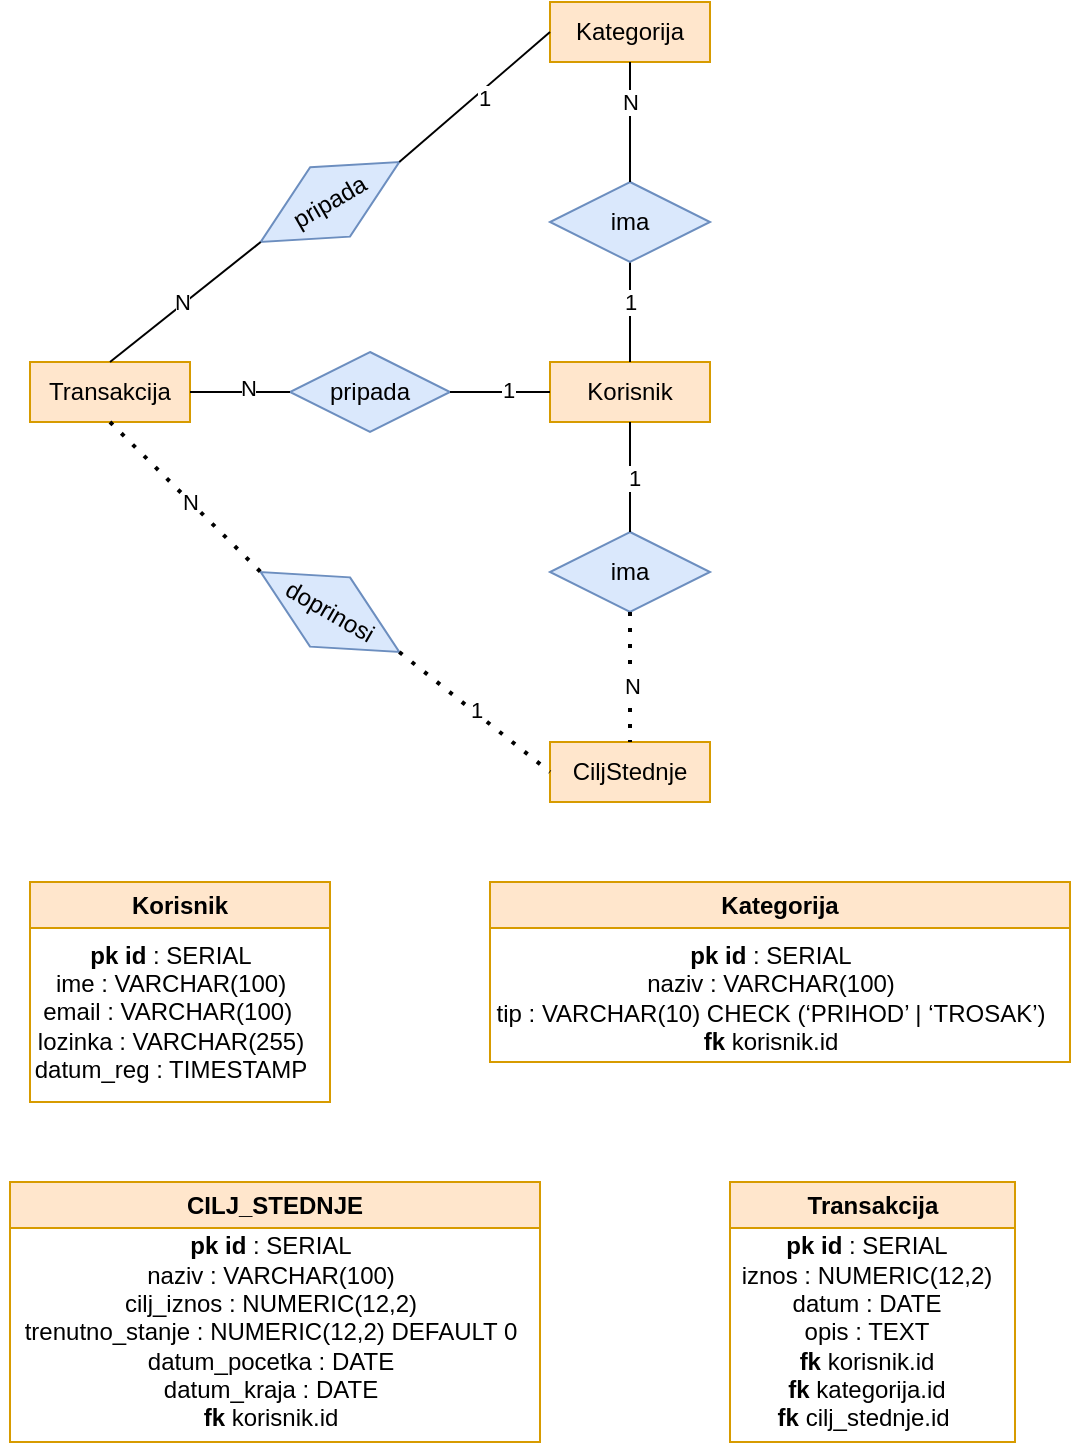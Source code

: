 <mxfile version="28.2.0">
  <diagram name="Page-1" id="_s5jUYWdA_LruoprnHJg">
    <mxGraphModel dx="1383" dy="751" grid="1" gridSize="10" guides="1" tooltips="1" connect="1" arrows="1" fold="1" page="1" pageScale="1" pageWidth="827" pageHeight="1169" math="0" shadow="0">
      <root>
        <mxCell id="0" />
        <mxCell id="1" parent="0" />
        <mxCell id="VaS0aEj0p-OVgq9nCMo2-2" value="Korisnik" style="rounded=0;whiteSpace=wrap;html=1;fillColor=#ffe6cc;strokeColor=#d79b00;" vertex="1" parent="1">
          <mxGeometry x="360" y="460" width="80" height="30" as="geometry" />
        </mxCell>
        <mxCell id="VaS0aEj0p-OVgq9nCMo2-3" value="" style="endArrow=none;html=1;rounded=0;entryX=0.5;entryY=0;entryDx=0;entryDy=0;exitX=0.5;exitY=1;exitDx=0;exitDy=0;" edge="1" parent="1" source="VaS0aEj0p-OVgq9nCMo2-5" target="VaS0aEj0p-OVgq9nCMo2-2">
          <mxGeometry width="50" height="50" relative="1" as="geometry">
            <mxPoint x="400" y="410" as="sourcePoint" />
            <mxPoint x="370" y="460" as="targetPoint" />
          </mxGeometry>
        </mxCell>
        <mxCell id="VaS0aEj0p-OVgq9nCMo2-6" value="1" style="edgeLabel;html=1;align=center;verticalAlign=middle;resizable=0;points=[];" vertex="1" connectable="0" parent="VaS0aEj0p-OVgq9nCMo2-3">
          <mxGeometry x="-0.2" relative="1" as="geometry">
            <mxPoint as="offset" />
          </mxGeometry>
        </mxCell>
        <mxCell id="VaS0aEj0p-OVgq9nCMo2-5" value="ima" style="rhombus;whiteSpace=wrap;html=1;fillColor=#dae8fc;strokeColor=#6c8ebf;" vertex="1" parent="1">
          <mxGeometry x="360" y="370" width="80" height="40" as="geometry" />
        </mxCell>
        <mxCell id="VaS0aEj0p-OVgq9nCMo2-8" value="Kategorija" style="rounded=0;whiteSpace=wrap;html=1;fillColor=#ffe6cc;strokeColor=#d79b00;" vertex="1" parent="1">
          <mxGeometry x="360" y="280" width="80" height="30" as="geometry" />
        </mxCell>
        <mxCell id="VaS0aEj0p-OVgq9nCMo2-9" value="" style="endArrow=none;html=1;rounded=0;entryX=0.5;entryY=0;entryDx=0;entryDy=0;exitX=0.5;exitY=1;exitDx=0;exitDy=0;" edge="1" parent="1" source="VaS0aEj0p-OVgq9nCMo2-8" target="VaS0aEj0p-OVgq9nCMo2-5">
          <mxGeometry width="50" height="50" relative="1" as="geometry">
            <mxPoint x="320" y="510" as="sourcePoint" />
            <mxPoint x="370" y="460" as="targetPoint" />
          </mxGeometry>
        </mxCell>
        <mxCell id="VaS0aEj0p-OVgq9nCMo2-10" value="N" style="edgeLabel;html=1;align=center;verticalAlign=middle;resizable=0;points=[];" vertex="1" connectable="0" parent="VaS0aEj0p-OVgq9nCMo2-9">
          <mxGeometry x="-0.333" relative="1" as="geometry">
            <mxPoint as="offset" />
          </mxGeometry>
        </mxCell>
        <mxCell id="VaS0aEj0p-OVgq9nCMo2-11" value="Transakcija" style="rounded=0;whiteSpace=wrap;html=1;fillColor=#ffe6cc;strokeColor=#d79b00;" vertex="1" parent="1">
          <mxGeometry x="100" y="460" width="80" height="30" as="geometry" />
        </mxCell>
        <mxCell id="VaS0aEj0p-OVgq9nCMo2-12" value="pripada" style="rhombus;whiteSpace=wrap;html=1;fillColor=#dae8fc;strokeColor=#6c8ebf;" vertex="1" parent="1">
          <mxGeometry x="230" y="455" width="80" height="40" as="geometry" />
        </mxCell>
        <mxCell id="VaS0aEj0p-OVgq9nCMo2-13" value="" style="endArrow=none;html=1;rounded=0;exitX=1;exitY=0.5;exitDx=0;exitDy=0;entryX=0;entryY=0.5;entryDx=0;entryDy=0;" edge="1" parent="1" source="VaS0aEj0p-OVgq9nCMo2-12" target="VaS0aEj0p-OVgq9nCMo2-2">
          <mxGeometry width="50" height="50" relative="1" as="geometry">
            <mxPoint x="320" y="510" as="sourcePoint" />
            <mxPoint x="370" y="460" as="targetPoint" />
          </mxGeometry>
        </mxCell>
        <mxCell id="VaS0aEj0p-OVgq9nCMo2-15" value="1" style="edgeLabel;html=1;align=center;verticalAlign=middle;resizable=0;points=[];" vertex="1" connectable="0" parent="VaS0aEj0p-OVgq9nCMo2-13">
          <mxGeometry x="0.16" y="1" relative="1" as="geometry">
            <mxPoint as="offset" />
          </mxGeometry>
        </mxCell>
        <mxCell id="VaS0aEj0p-OVgq9nCMo2-14" value="" style="endArrow=none;html=1;rounded=0;exitX=1;exitY=0.5;exitDx=0;exitDy=0;entryX=0;entryY=0.5;entryDx=0;entryDy=0;" edge="1" parent="1" source="VaS0aEj0p-OVgq9nCMo2-11" target="VaS0aEj0p-OVgq9nCMo2-12">
          <mxGeometry width="50" height="50" relative="1" as="geometry">
            <mxPoint x="320" y="510" as="sourcePoint" />
            <mxPoint x="370" y="460" as="targetPoint" />
          </mxGeometry>
        </mxCell>
        <mxCell id="VaS0aEj0p-OVgq9nCMo2-16" value="N" style="edgeLabel;html=1;align=center;verticalAlign=middle;resizable=0;points=[];" vertex="1" connectable="0" parent="VaS0aEj0p-OVgq9nCMo2-14">
          <mxGeometry x="0.16" y="2" relative="1" as="geometry">
            <mxPoint as="offset" />
          </mxGeometry>
        </mxCell>
        <mxCell id="VaS0aEj0p-OVgq9nCMo2-17" value="ima" style="rhombus;whiteSpace=wrap;html=1;fillColor=#dae8fc;strokeColor=#6c8ebf;" vertex="1" parent="1">
          <mxGeometry x="360" y="545" width="80" height="40" as="geometry" />
        </mxCell>
        <mxCell id="VaS0aEj0p-OVgq9nCMo2-19" value="pripada" style="rhombus;whiteSpace=wrap;html=1;fillColor=#dae8fc;strokeColor=#6c8ebf;direction=east;rotation=-30;" vertex="1" parent="1">
          <mxGeometry x="210" y="360" width="80" height="40" as="geometry" />
        </mxCell>
        <mxCell id="VaS0aEj0p-OVgq9nCMo2-21" value="CiljStednje" style="rounded=0;whiteSpace=wrap;html=1;fillColor=#ffe6cc;strokeColor=#d79b00;" vertex="1" parent="1">
          <mxGeometry x="360" y="650" width="80" height="30" as="geometry" />
        </mxCell>
        <mxCell id="VaS0aEj0p-OVgq9nCMo2-23" value="" style="endArrow=none;html=1;rounded=0;exitX=0.5;exitY=0;exitDx=0;exitDy=0;entryX=0;entryY=0.5;entryDx=0;entryDy=0;" edge="1" parent="1" source="VaS0aEj0p-OVgq9nCMo2-11" target="VaS0aEj0p-OVgq9nCMo2-19">
          <mxGeometry width="50" height="50" relative="1" as="geometry">
            <mxPoint x="320" y="510" as="sourcePoint" />
            <mxPoint x="370" y="460" as="targetPoint" />
          </mxGeometry>
        </mxCell>
        <mxCell id="VaS0aEj0p-OVgq9nCMo2-33" value="N" style="edgeLabel;html=1;align=center;verticalAlign=middle;resizable=0;points=[];" vertex="1" connectable="0" parent="VaS0aEj0p-OVgq9nCMo2-23">
          <mxGeometry x="-0.027" y="1" relative="1" as="geometry">
            <mxPoint as="offset" />
          </mxGeometry>
        </mxCell>
        <mxCell id="VaS0aEj0p-OVgq9nCMo2-25" value="" style="endArrow=none;html=1;rounded=0;exitX=1;exitY=0.5;exitDx=0;exitDy=0;entryX=0;entryY=0.5;entryDx=0;entryDy=0;" edge="1" parent="1" source="VaS0aEj0p-OVgq9nCMo2-19" target="VaS0aEj0p-OVgq9nCMo2-8">
          <mxGeometry width="50" height="50" relative="1" as="geometry">
            <mxPoint x="320" y="510" as="sourcePoint" />
            <mxPoint x="370" y="460" as="targetPoint" />
          </mxGeometry>
        </mxCell>
        <mxCell id="VaS0aEj0p-OVgq9nCMo2-32" value="1" style="edgeLabel;html=1;align=center;verticalAlign=middle;resizable=0;points=[];" vertex="1" connectable="0" parent="VaS0aEj0p-OVgq9nCMo2-25">
          <mxGeometry x="0.078" y="-3" relative="1" as="geometry">
            <mxPoint as="offset" />
          </mxGeometry>
        </mxCell>
        <mxCell id="VaS0aEj0p-OVgq9nCMo2-26" value="" style="endArrow=none;html=1;rounded=0;exitX=0.5;exitY=1;exitDx=0;exitDy=0;entryX=0.5;entryY=0;entryDx=0;entryDy=0;" edge="1" parent="1" source="VaS0aEj0p-OVgq9nCMo2-2" target="VaS0aEj0p-OVgq9nCMo2-17">
          <mxGeometry width="50" height="50" relative="1" as="geometry">
            <mxPoint x="320" y="510" as="sourcePoint" />
            <mxPoint x="370" y="460" as="targetPoint" />
          </mxGeometry>
        </mxCell>
        <mxCell id="VaS0aEj0p-OVgq9nCMo2-28" value="1" style="edgeLabel;html=1;align=center;verticalAlign=middle;resizable=0;points=[];" vertex="1" connectable="0" parent="VaS0aEj0p-OVgq9nCMo2-26">
          <mxGeometry x="0.025" y="2" relative="1" as="geometry">
            <mxPoint as="offset" />
          </mxGeometry>
        </mxCell>
        <mxCell id="VaS0aEj0p-OVgq9nCMo2-30" value="" style="endArrow=none;dashed=1;html=1;dashPattern=1 3;strokeWidth=2;rounded=0;exitX=0.5;exitY=1;exitDx=0;exitDy=0;entryX=0.5;entryY=0;entryDx=0;entryDy=0;" edge="1" parent="1" source="VaS0aEj0p-OVgq9nCMo2-17" target="VaS0aEj0p-OVgq9nCMo2-21">
          <mxGeometry width="50" height="50" relative="1" as="geometry">
            <mxPoint x="320" y="510" as="sourcePoint" />
            <mxPoint x="370" y="460" as="targetPoint" />
          </mxGeometry>
        </mxCell>
        <mxCell id="VaS0aEj0p-OVgq9nCMo2-31" value="N" style="edgeLabel;html=1;align=center;verticalAlign=middle;resizable=0;points=[];" vertex="1" connectable="0" parent="VaS0aEj0p-OVgq9nCMo2-30">
          <mxGeometry x="0.125" y="1" relative="1" as="geometry">
            <mxPoint as="offset" />
          </mxGeometry>
        </mxCell>
        <mxCell id="VaS0aEj0p-OVgq9nCMo2-34" value="doprinosi" style="rhombus;whiteSpace=wrap;html=1;fillColor=#dae8fc;strokeColor=#6c8ebf;rotation=30;" vertex="1" parent="1">
          <mxGeometry x="210" y="565" width="80" height="40" as="geometry" />
        </mxCell>
        <mxCell id="VaS0aEj0p-OVgq9nCMo2-35" value="N" style="endArrow=none;dashed=1;html=1;dashPattern=1 3;strokeWidth=2;rounded=0;exitX=0.5;exitY=1;exitDx=0;exitDy=0;entryX=0;entryY=0.5;entryDx=0;entryDy=0;" edge="1" parent="1" source="VaS0aEj0p-OVgq9nCMo2-11" target="VaS0aEj0p-OVgq9nCMo2-34">
          <mxGeometry x="0.064" width="50" height="50" relative="1" as="geometry">
            <mxPoint x="320" y="510" as="sourcePoint" />
            <mxPoint x="370" y="460" as="targetPoint" />
            <mxPoint as="offset" />
          </mxGeometry>
        </mxCell>
        <mxCell id="VaS0aEj0p-OVgq9nCMo2-36" value="" style="endArrow=none;dashed=1;html=1;dashPattern=1 3;strokeWidth=2;rounded=0;exitX=1;exitY=0.5;exitDx=0;exitDy=0;" edge="1" parent="1" source="VaS0aEj0p-OVgq9nCMo2-34">
          <mxGeometry width="50" height="50" relative="1" as="geometry">
            <mxPoint x="290.001" y="605" as="sourcePoint" />
            <mxPoint x="360" y="665" as="targetPoint" />
          </mxGeometry>
        </mxCell>
        <mxCell id="VaS0aEj0p-OVgq9nCMo2-41" value="1" style="edgeLabel;html=1;align=center;verticalAlign=middle;resizable=0;points=[];" vertex="1" connectable="0" parent="VaS0aEj0p-OVgq9nCMo2-36">
          <mxGeometry x="-0.002" y="1" relative="1" as="geometry">
            <mxPoint as="offset" />
          </mxGeometry>
        </mxCell>
        <mxCell id="VaS0aEj0p-OVgq9nCMo2-42" value="Korisnik" style="swimlane;whiteSpace=wrap;html=1;fillColor=#ffe6cc;strokeColor=#d79b00;startSize=23;" vertex="1" parent="1">
          <mxGeometry x="100" y="720" width="150" height="110" as="geometry" />
        </mxCell>
        <mxCell id="VaS0aEj0p-OVgq9nCMo2-47" value="&lt;strong data-end=&quot;265&quot; data-start=&quot;256&quot;&gt;pk id&lt;/strong&gt; : SERIAL&lt;div&gt;ime : VARCHAR(100)&lt;/div&gt;&lt;div&gt;email : VARCHAR(100)&amp;nbsp;&lt;/div&gt;&lt;div&gt;lozinka : VARCHAR(255)&lt;/div&gt;&lt;div&gt;datum_reg : TIMESTAMP&lt;/div&gt;" style="text;html=1;align=center;verticalAlign=middle;resizable=0;points=[];autosize=1;strokeColor=none;fillColor=none;" vertex="1" parent="VaS0aEj0p-OVgq9nCMo2-42">
          <mxGeometry x="-10" y="20" width="160" height="90" as="geometry" />
        </mxCell>
        <mxCell id="VaS0aEj0p-OVgq9nCMo2-43" value="Kategorija" style="swimlane;whiteSpace=wrap;html=1;fillColor=#ffe6cc;strokeColor=#d79b00;" vertex="1" parent="1">
          <mxGeometry x="330" y="720" width="290" height="90" as="geometry" />
        </mxCell>
        <mxCell id="VaS0aEj0p-OVgq9nCMo2-48" value="&lt;strong data-end=&quot;428&quot; data-start=&quot;419&quot;&gt;pk id&lt;/strong&gt; : SERIAL&lt;div&gt;naziv : VARCHAR(100)&lt;/div&gt;&lt;div&gt;tip : VARCHAR(10) CHECK (‘PRIHOD’ | ‘TROSAK’)&lt;/div&gt;&lt;div&gt;&lt;b&gt;fk&lt;/b&gt; korisnik.id&lt;/div&gt;" style="text;html=1;align=center;verticalAlign=middle;resizable=0;points=[];autosize=1;strokeColor=none;fillColor=none;" vertex="1" parent="VaS0aEj0p-OVgq9nCMo2-43">
          <mxGeometry x="-10" y="22.5" width="300" height="70" as="geometry" />
        </mxCell>
        <mxCell id="VaS0aEj0p-OVgq9nCMo2-44" value="Transakcija" style="swimlane;whiteSpace=wrap;html=1;fillColor=#ffe6cc;strokeColor=#d79b00;" vertex="1" parent="1">
          <mxGeometry x="450" y="870" width="142.5" height="130" as="geometry" />
        </mxCell>
        <mxCell id="VaS0aEj0p-OVgq9nCMo2-50" value="&lt;strong data-end=&quot;864&quot; data-start=&quot;855&quot;&gt;pk id&lt;/strong&gt; : SERIAL&lt;div&gt;iznos : NUMERIC(12,2)&lt;/div&gt;&lt;div&gt;datum : DATE&lt;/div&gt;&lt;div&gt;opis : TEXT&lt;/div&gt;&lt;div&gt;&lt;b&gt;fk&lt;/b&gt; korisnik.id&lt;/div&gt;&lt;div&gt;&lt;b&gt;fk&lt;/b&gt; kategorija.id&lt;/div&gt;&lt;div&gt;&lt;b&gt;fk &lt;/b&gt;cilj_stednje.id&amp;nbsp;&lt;/div&gt;" style="text;html=1;align=center;verticalAlign=middle;resizable=0;points=[];autosize=1;strokeColor=none;fillColor=none;" vertex="1" parent="VaS0aEj0p-OVgq9nCMo2-44">
          <mxGeometry x="-7.5" y="20" width="150" height="110" as="geometry" />
        </mxCell>
        <mxCell id="VaS0aEj0p-OVgq9nCMo2-45" value="CILJ_STEDNJE" style="swimlane;whiteSpace=wrap;html=1;fillColor=#ffe6cc;strokeColor=#d79b00;" vertex="1" parent="1">
          <mxGeometry x="90" y="870" width="265" height="130" as="geometry" />
        </mxCell>
        <mxCell id="VaS0aEj0p-OVgq9nCMo2-49" value="&lt;strong data-end=&quot;625&quot; data-start=&quot;616&quot;&gt;pk id&lt;/strong&gt; : SERIAL&lt;div&gt;naziv : VARCHAR(100)&lt;/div&gt;&lt;div&gt;cilj_iznos : NUMERIC(12,2)&lt;/div&gt;&lt;div&gt;trenutno_stanje : NUMERIC(12,2) DEFAULT 0&lt;/div&gt;&lt;div&gt;datum_pocetka : DATE&lt;/div&gt;&lt;div&gt;datum_kraja : DATE&lt;/div&gt;&lt;div&gt;&lt;b&gt;fk&lt;/b&gt;&amp;nbsp;korisnik.id&lt;/div&gt;" style="text;html=1;align=center;verticalAlign=middle;resizable=0;points=[];autosize=1;strokeColor=none;fillColor=none;" vertex="1" parent="VaS0aEj0p-OVgq9nCMo2-45">
          <mxGeometry x="-5" y="20" width="270" height="110" as="geometry" />
        </mxCell>
      </root>
    </mxGraphModel>
  </diagram>
</mxfile>
